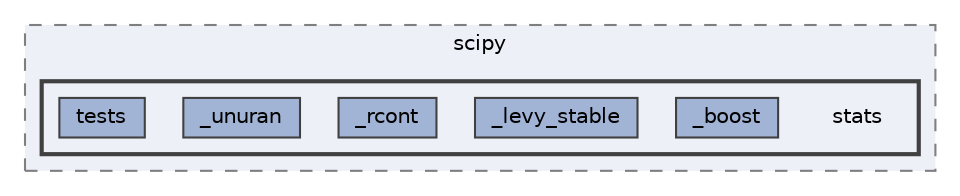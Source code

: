 digraph "/home/jam/Research/IRES-2025/dev/src/llm-scripts/testing/hypothesis-testing/hyp-env/lib/python3.12/site-packages/scipy/stats"
{
 // LATEX_PDF_SIZE
  bgcolor="transparent";
  edge [fontname=Helvetica,fontsize=10,labelfontname=Helvetica,labelfontsize=10];
  node [fontname=Helvetica,fontsize=10,shape=box,height=0.2,width=0.4];
  compound=true
  subgraph clusterdir_814332bd57e1bf5f66b14a94b0fb7a0b {
    graph [ bgcolor="#edf0f7", pencolor="grey50", label="scipy", fontname=Helvetica,fontsize=10 style="filled,dashed", URL="dir_814332bd57e1bf5f66b14a94b0fb7a0b.html",tooltip=""]
  subgraph clusterdir_49a4d825d310769c20c5bbd05c58f3ef {
    graph [ bgcolor="#edf0f7", pencolor="grey25", label="", fontname=Helvetica,fontsize=10 style="filled,bold", URL="dir_49a4d825d310769c20c5bbd05c58f3ef.html",tooltip=""]
    dir_49a4d825d310769c20c5bbd05c58f3ef [shape=plaintext, label="stats"];
  dir_091809bc6ecb63039c315aa24725be51 [label="_boost", fillcolor="#a2b4d6", color="grey25", style="filled", URL="dir_091809bc6ecb63039c315aa24725be51.html",tooltip=""];
  dir_4ed0e525d70c9d8d731dff1b3e09ec8d [label="_levy_stable", fillcolor="#a2b4d6", color="grey25", style="filled", URL="dir_4ed0e525d70c9d8d731dff1b3e09ec8d.html",tooltip=""];
  dir_f4cfacc19e3bb6e426f55c9370f1163c [label="_rcont", fillcolor="#a2b4d6", color="grey25", style="filled", URL="dir_f4cfacc19e3bb6e426f55c9370f1163c.html",tooltip=""];
  dir_680ba84c14679521d3281b2502bba0e2 [label="_unuran", fillcolor="#a2b4d6", color="grey25", style="filled", URL="dir_680ba84c14679521d3281b2502bba0e2.html",tooltip=""];
  dir_8618931864598e0c47ee63b6d83796dc [label="tests", fillcolor="#a2b4d6", color="grey25", style="filled", URL="dir_8618931864598e0c47ee63b6d83796dc.html",tooltip=""];
  }
  }
}

